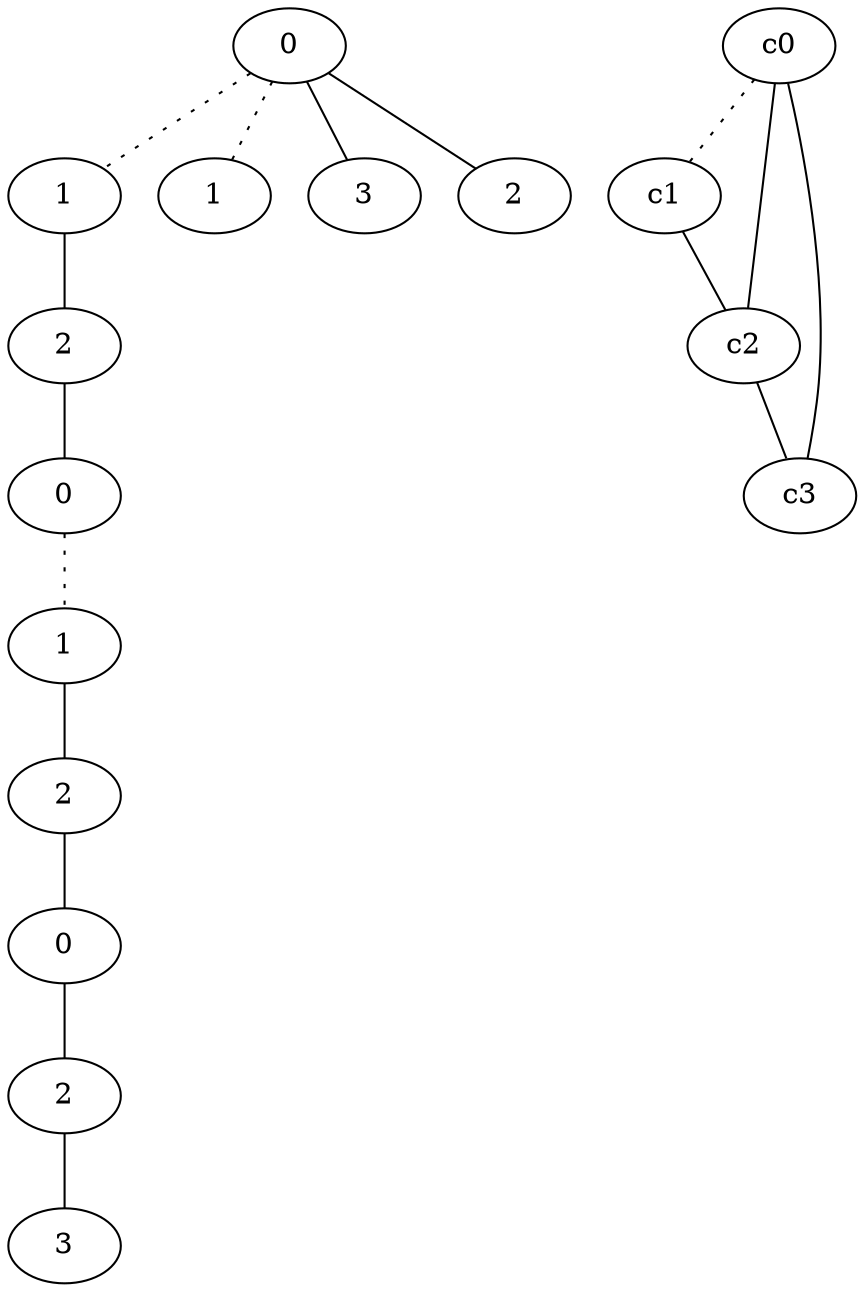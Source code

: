 graph {
a0[label=0];
a1[label=1];
a2[label=2];
a3[label=0];
a4[label=1];
a5[label=2];
a6[label=0];
a7[label=2];
a8[label=3];
a9[label=1];
a10[label=3];
a11[label=2];
a0 -- a1 [style=dotted];
a0 -- a9 [style=dotted];
a0 -- a10;
a0 -- a11;
a1 -- a2;
a2 -- a3;
a3 -- a4 [style=dotted];
a4 -- a5;
a5 -- a6;
a6 -- a7;
a7 -- a8;
c0 -- c1 [style=dotted];
c0 -- c2;
c0 -- c3;
c1 -- c2;
c2 -- c3;
}
